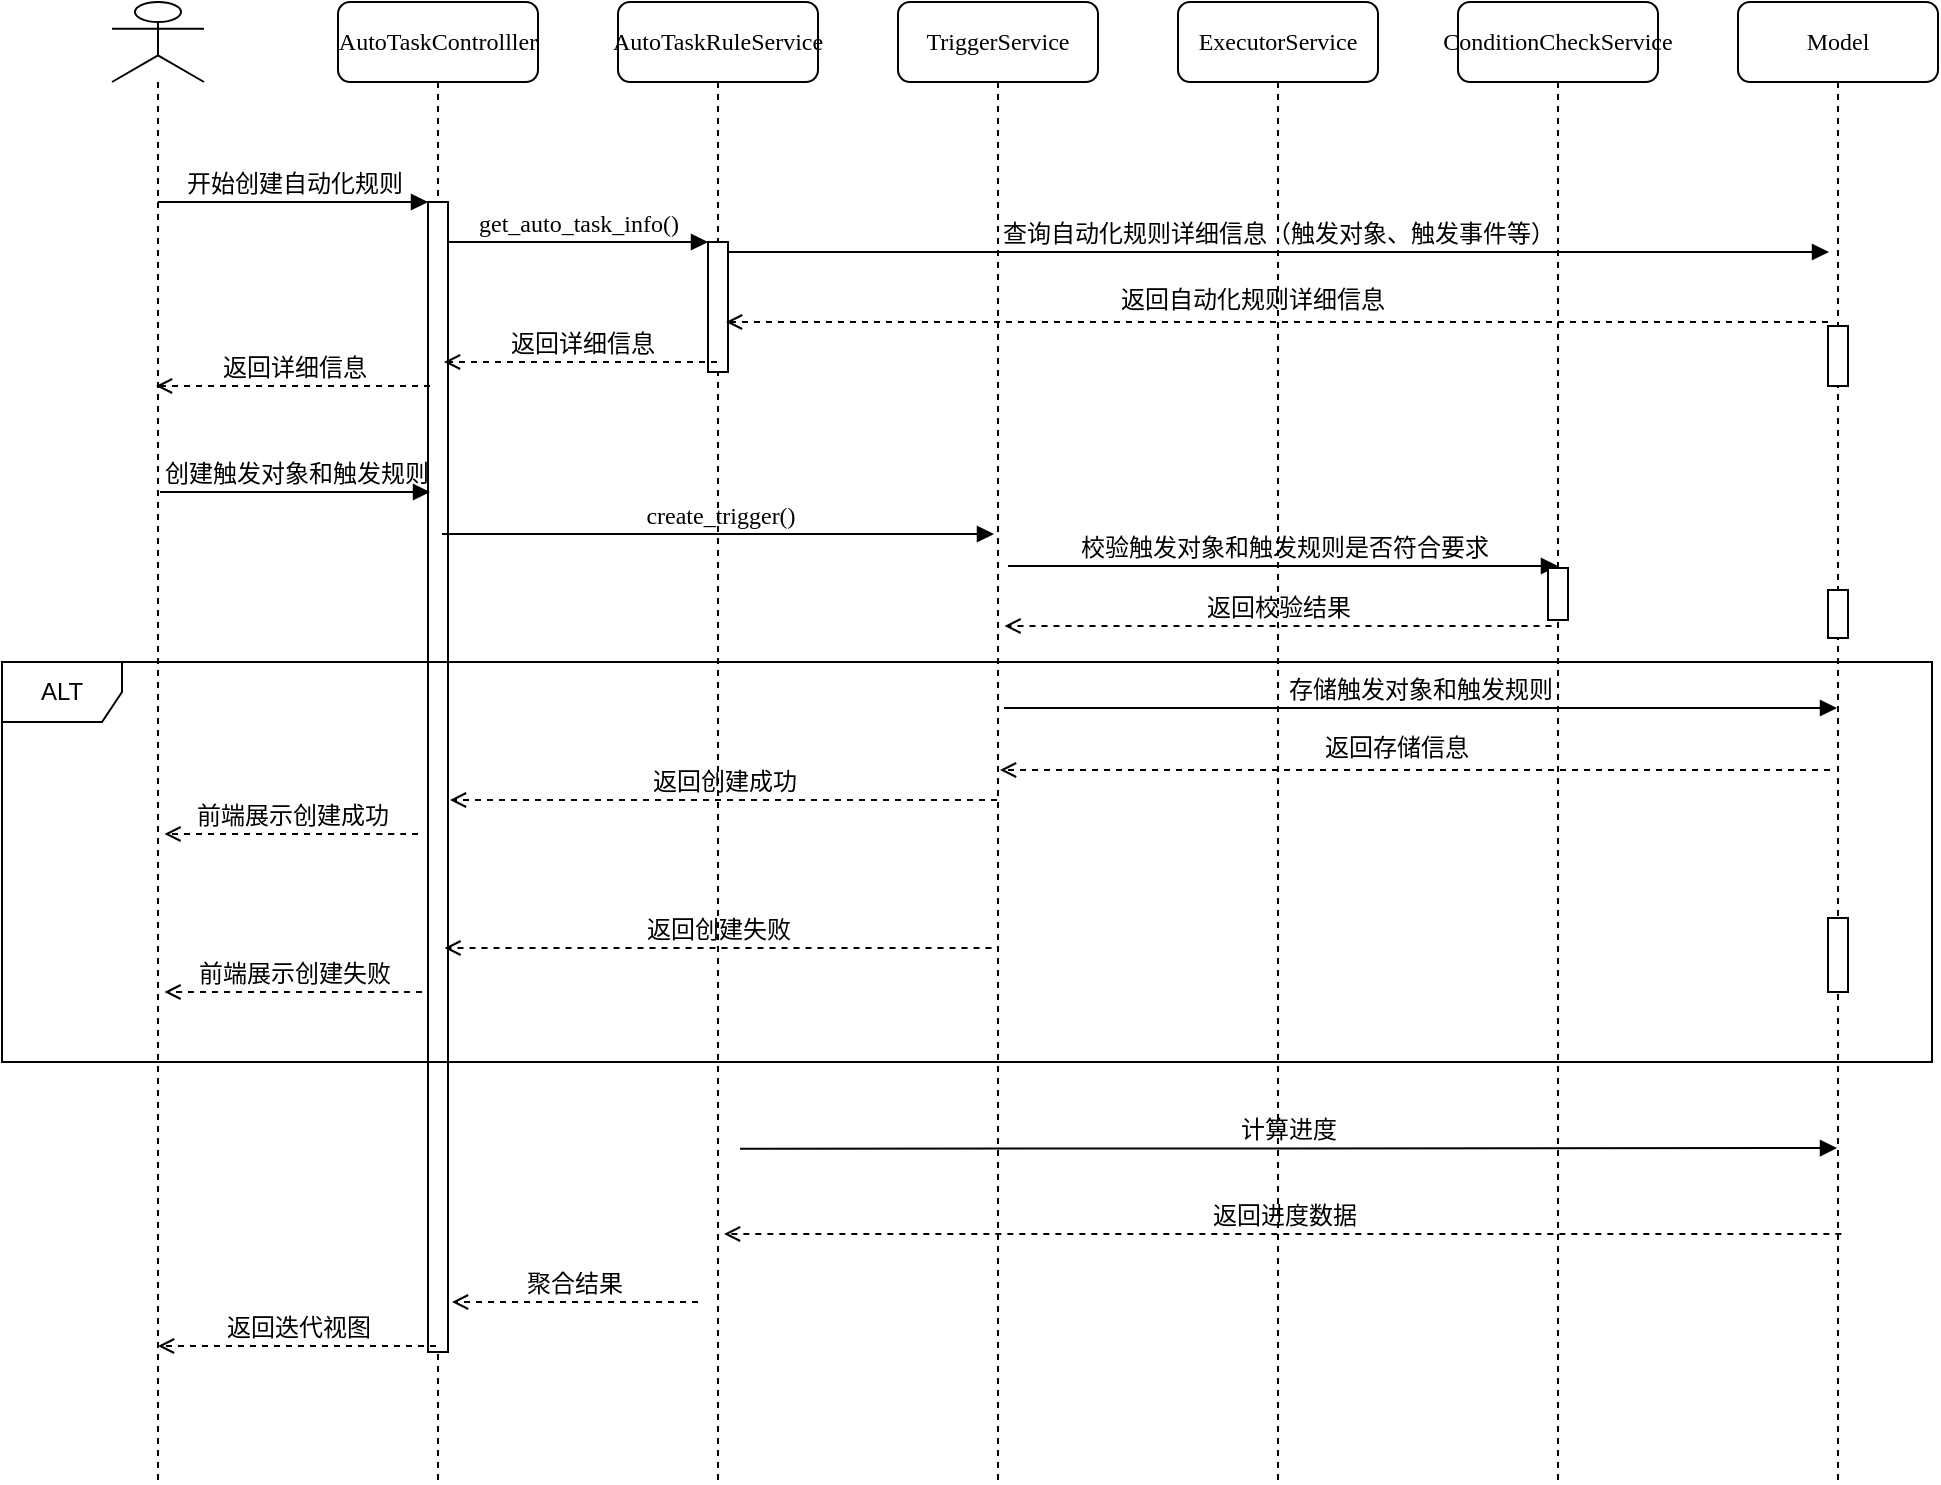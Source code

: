 <mxfile version="26.1.1">
  <diagram name="第 1 页" id="2-aeYYM1CRxZSzicDS_i">
    <mxGraphModel dx="1242" dy="785" grid="0" gridSize="10" guides="1" tooltips="1" connect="1" arrows="1" fold="1" page="0" pageScale="1" pageWidth="827" pageHeight="1169" math="0" shadow="0">
      <root>
        <mxCell id="0" />
        <mxCell id="1" parent="0" />
        <mxCell id="cHH2p0PHme9dH51RubHS-1" value="AutoTaskControlller" style="shape=umlLifeline;perimeter=lifelinePerimeter;whiteSpace=wrap;html=1;container=1;collapsible=0;recursiveResize=0;outlineConnect=0;rounded=1;shadow=0;comic=0;labelBackgroundColor=none;strokeWidth=1;fontFamily=Verdana;fontSize=12;align=center;" vertex="1" parent="1">
          <mxGeometry x="260" y="80" width="100" height="740" as="geometry" />
        </mxCell>
        <mxCell id="cHH2p0PHme9dH51RubHS-2" value="" style="html=1;points=[];perimeter=orthogonalPerimeter;rounded=0;shadow=0;comic=0;labelBackgroundColor=none;strokeWidth=1;fontFamily=Verdana;fontSize=12;align=center;" vertex="1" parent="cHH2p0PHme9dH51RubHS-1">
          <mxGeometry x="45" y="100" width="10" height="575" as="geometry" />
        </mxCell>
        <mxCell id="cHH2p0PHme9dH51RubHS-3" value="AutoTaskRule&lt;span style=&quot;background-color: transparent; color: light-dark(rgb(0, 0, 0), rgb(255, 255, 255));&quot;&gt;Service&lt;/span&gt;" style="shape=umlLifeline;perimeter=lifelinePerimeter;whiteSpace=wrap;html=1;container=1;collapsible=0;recursiveResize=0;outlineConnect=0;rounded=1;shadow=0;comic=0;labelBackgroundColor=none;strokeWidth=1;fontFamily=Verdana;fontSize=12;align=center;" vertex="1" parent="1">
          <mxGeometry x="400" y="80" width="100" height="740" as="geometry" />
        </mxCell>
        <mxCell id="cHH2p0PHme9dH51RubHS-4" value="" style="html=1;points=[];perimeter=orthogonalPerimeter;rounded=0;shadow=0;comic=0;labelBackgroundColor=none;strokeWidth=1;fontFamily=Verdana;fontSize=12;align=center;" vertex="1" parent="cHH2p0PHme9dH51RubHS-3">
          <mxGeometry x="45" y="120" width="10" height="65" as="geometry" />
        </mxCell>
        <mxCell id="cHH2p0PHme9dH51RubHS-36" value="查询自动化规则详细信息（触发对象、触发事件等）" style="html=1;verticalAlign=bottom;endArrow=block;labelBackgroundColor=none;fontFamily=Verdana;fontSize=12;edgeStyle=elbowEdgeStyle;elbow=vertical;" edge="1" parent="cHH2p0PHme9dH51RubHS-3">
          <mxGeometry x="-0.001" relative="1" as="geometry">
            <mxPoint x="55" y="125" as="sourcePoint" />
            <mxPoint x="605.5" y="125" as="targetPoint" />
            <mxPoint as="offset" />
          </mxGeometry>
        </mxCell>
        <mxCell id="cHH2p0PHme9dH51RubHS-43" value="返回详细信息" style="html=1;verticalAlign=bottom;endArrow=open;dashed=1;endSize=6;labelBackgroundColor=none;fontFamily=Verdana;fontSize=12;edgeStyle=elbowEdgeStyle;elbow=vertical;jumpSize=6;" edge="1" parent="cHH2p0PHme9dH51RubHS-3" source="cHH2p0PHme9dH51RubHS-3">
          <mxGeometry x="-0.004" relative="1" as="geometry">
            <mxPoint x="-87" y="180" as="targetPoint" />
            <Array as="points">
              <mxPoint x="26" y="180" />
              <mxPoint x="56" y="180" />
            </Array>
            <mxPoint x="34" y="180" as="sourcePoint" />
            <mxPoint as="offset" />
          </mxGeometry>
        </mxCell>
        <mxCell id="cHH2p0PHme9dH51RubHS-8" value="TriggerService" style="shape=umlLifeline;perimeter=lifelinePerimeter;whiteSpace=wrap;html=1;container=1;collapsible=0;recursiveResize=0;outlineConnect=0;rounded=1;shadow=0;comic=0;labelBackgroundColor=none;strokeWidth=1;fontFamily=Verdana;fontSize=12;align=center;" vertex="1" parent="1">
          <mxGeometry x="540" y="80" width="100" height="740" as="geometry" />
        </mxCell>
        <mxCell id="cHH2p0PHme9dH51RubHS-10" value="计算进度" style="html=1;verticalAlign=bottom;endArrow=block;labelBackgroundColor=none;fontFamily=Verdana;fontSize=12;edgeStyle=elbowEdgeStyle;elbow=vertical;" edge="1" parent="cHH2p0PHme9dH51RubHS-8">
          <mxGeometry relative="1" as="geometry">
            <mxPoint x="-79" y="573.38" as="sourcePoint" />
            <mxPoint x="469.5" y="573" as="targetPoint" />
          </mxGeometry>
        </mxCell>
        <mxCell id="cHH2p0PHme9dH51RubHS-47" value="校验触发对象和触发规则是否符合要求" style="html=1;verticalAlign=bottom;endArrow=block;labelBackgroundColor=none;fontFamily=Verdana;fontSize=12;edgeStyle=elbowEdgeStyle;elbow=horizontal;" edge="1" parent="cHH2p0PHme9dH51RubHS-8">
          <mxGeometry x="0.004" relative="1" as="geometry">
            <mxPoint x="55" y="282" as="sourcePoint" />
            <mxPoint x="330" y="282" as="targetPoint" />
            <mxPoint as="offset" />
          </mxGeometry>
        </mxCell>
        <mxCell id="cHH2p0PHme9dH51RubHS-52" value="存储触发对象和触发规则" style="html=1;verticalAlign=bottom;endArrow=block;labelBackgroundColor=none;fontFamily=Verdana;fontSize=12;edgeStyle=elbowEdgeStyle;elbow=vertical;" edge="1" parent="cHH2p0PHme9dH51RubHS-8">
          <mxGeometry x="-0.001" relative="1" as="geometry">
            <mxPoint x="53" y="353" as="sourcePoint" />
            <mxPoint x="469.5" y="353" as="targetPoint" />
            <mxPoint as="offset" />
          </mxGeometry>
        </mxCell>
        <mxCell id="cHH2p0PHme9dH51RubHS-11" value="ExecutorService" style="shape=umlLifeline;perimeter=lifelinePerimeter;whiteSpace=wrap;html=1;container=1;collapsible=0;recursiveResize=0;outlineConnect=0;rounded=1;shadow=0;comic=0;labelBackgroundColor=none;strokeWidth=1;fontFamily=Verdana;fontSize=12;align=center;" vertex="1" parent="1">
          <mxGeometry x="680" y="80" width="100" height="740" as="geometry" />
        </mxCell>
        <mxCell id="cHH2p0PHme9dH51RubHS-48" value="返回校验结果" style="html=1;verticalAlign=bottom;endArrow=open;dashed=1;endSize=6;labelBackgroundColor=none;fontFamily=Verdana;fontSize=12;edgeStyle=elbowEdgeStyle;elbow=vertical;jumpSize=6;" edge="1" parent="cHH2p0PHme9dH51RubHS-11">
          <mxGeometry x="-0.002" relative="1" as="geometry">
            <mxPoint x="-86.75" y="312" as="targetPoint" />
            <Array as="points">
              <mxPoint x="26.25" y="312" />
              <mxPoint x="56.25" y="312" />
            </Array>
            <mxPoint x="186.75" y="312" as="sourcePoint" />
            <mxPoint as="offset" />
          </mxGeometry>
        </mxCell>
        <mxCell id="cHH2p0PHme9dH51RubHS-17" value="ConditionCheckService" style="shape=umlLifeline;perimeter=lifelinePerimeter;whiteSpace=wrap;html=1;container=1;collapsible=0;recursiveResize=0;outlineConnect=0;rounded=1;shadow=0;comic=0;labelBackgroundColor=none;strokeWidth=1;fontFamily=Verdana;fontSize=12;align=center;" vertex="1" parent="1">
          <mxGeometry x="820" y="80" width="100" height="740" as="geometry" />
        </mxCell>
        <mxCell id="cHH2p0PHme9dH51RubHS-18" value="" style="html=1;points=[];perimeter=orthogonalPerimeter;rounded=0;shadow=0;comic=0;labelBackgroundColor=none;strokeWidth=1;fontFamily=Verdana;fontSize=12;align=center;" vertex="1" parent="cHH2p0PHme9dH51RubHS-17">
          <mxGeometry x="45" y="283" width="10" height="26" as="geometry" />
        </mxCell>
        <mxCell id="cHH2p0PHme9dH51RubHS-24" value="开始创建自动化规则" style="html=1;verticalAlign=bottom;endArrow=block;entryX=0;entryY=0;labelBackgroundColor=none;fontFamily=Verdana;fontSize=12;edgeStyle=elbowEdgeStyle;elbow=vertical;" edge="1" parent="1" source="cHH2p0PHme9dH51RubHS-31" target="cHH2p0PHme9dH51RubHS-2">
          <mxGeometry x="0.004" relative="1" as="geometry">
            <mxPoint x="150" y="180" as="sourcePoint" />
            <mxPoint as="offset" />
          </mxGeometry>
        </mxCell>
        <mxCell id="cHH2p0PHme9dH51RubHS-25" value="get_auto_task_info()" style="html=1;verticalAlign=bottom;endArrow=block;entryX=0;entryY=0;labelBackgroundColor=none;fontFamily=Verdana;fontSize=12;edgeStyle=elbowEdgeStyle;elbow=vertical;" edge="1" parent="1" source="cHH2p0PHme9dH51RubHS-2" target="cHH2p0PHme9dH51RubHS-4">
          <mxGeometry relative="1" as="geometry">
            <mxPoint x="370" y="200" as="sourcePoint" />
          </mxGeometry>
        </mxCell>
        <mxCell id="cHH2p0PHme9dH51RubHS-26" value="Model" style="shape=umlLifeline;perimeter=lifelinePerimeter;whiteSpace=wrap;html=1;container=1;collapsible=0;recursiveResize=0;outlineConnect=0;rounded=1;shadow=0;comic=0;labelBackgroundColor=none;strokeWidth=1;fontFamily=Verdana;fontSize=12;align=center;" vertex="1" parent="1">
          <mxGeometry x="960" y="80" width="100" height="740" as="geometry" />
        </mxCell>
        <mxCell id="cHH2p0PHme9dH51RubHS-28" value="" style="html=1;points=[];perimeter=orthogonalPerimeter;rounded=0;shadow=0;comic=0;labelBackgroundColor=none;strokeWidth=1;fontFamily=Verdana;fontSize=12;align=center;" vertex="1" parent="cHH2p0PHme9dH51RubHS-26">
          <mxGeometry x="45" y="162" width="10" height="30" as="geometry" />
        </mxCell>
        <mxCell id="cHH2p0PHme9dH51RubHS-29" value="" style="html=1;points=[];perimeter=orthogonalPerimeter;rounded=0;shadow=0;comic=0;labelBackgroundColor=none;strokeWidth=1;fontFamily=Verdana;fontSize=12;align=center;" vertex="1" parent="cHH2p0PHme9dH51RubHS-26">
          <mxGeometry x="45" y="294" width="10" height="24" as="geometry" />
        </mxCell>
        <mxCell id="cHH2p0PHme9dH51RubHS-30" value="" style="html=1;points=[];perimeter=orthogonalPerimeter;rounded=0;shadow=0;comic=0;labelBackgroundColor=none;strokeWidth=1;fontFamily=Verdana;fontSize=12;align=center;" vertex="1" parent="cHH2p0PHme9dH51RubHS-26">
          <mxGeometry x="45" y="458" width="10" height="37" as="geometry" />
        </mxCell>
        <mxCell id="cHH2p0PHme9dH51RubHS-31" value="" style="shape=umlLifeline;perimeter=lifelinePerimeter;whiteSpace=wrap;html=1;container=1;dropTarget=0;collapsible=0;recursiveResize=0;outlineConnect=0;portConstraint=eastwest;newEdgeStyle={&quot;curved&quot;:0,&quot;rounded&quot;:0};participant=umlActor;" vertex="1" parent="1">
          <mxGeometry x="147" y="80" width="46" height="740" as="geometry" />
        </mxCell>
        <mxCell id="cHH2p0PHme9dH51RubHS-34" value="返回进度数据" style="html=1;verticalAlign=bottom;endArrow=open;dashed=1;endSize=6;labelBackgroundColor=none;fontFamily=Verdana;fontSize=12;edgeStyle=elbowEdgeStyle;elbow=vertical;jumpSize=6;" edge="1" parent="1">
          <mxGeometry x="-0.002" relative="1" as="geometry">
            <mxPoint x="453.004" y="696" as="targetPoint" />
            <Array as="points">
              <mxPoint x="826.68" y="696" />
              <mxPoint x="856.68" y="696" />
            </Array>
            <mxPoint x="1011.68" y="696" as="sourcePoint" />
            <mxPoint as="offset" />
          </mxGeometry>
        </mxCell>
        <mxCell id="cHH2p0PHme9dH51RubHS-41" value="返回迭代视图" style="html=1;verticalAlign=bottom;endArrow=open;dashed=1;endSize=6;labelBackgroundColor=none;fontFamily=Verdana;fontSize=12;edgeStyle=elbowEdgeStyle;elbow=vertical;jumpSize=6;" edge="1" parent="1">
          <mxGeometry x="-0.002" relative="1" as="geometry">
            <mxPoint x="170" y="752" as="targetPoint" />
            <Array as="points">
              <mxPoint x="250" y="752" />
              <mxPoint x="280" y="752" />
            </Array>
            <mxPoint x="309" y="752" as="sourcePoint" />
            <mxPoint as="offset" />
          </mxGeometry>
        </mxCell>
        <mxCell id="cHH2p0PHme9dH51RubHS-42" value="聚合结果" style="html=1;verticalAlign=bottom;endArrow=open;dashed=1;endSize=6;labelBackgroundColor=none;fontFamily=Verdana;fontSize=12;edgeStyle=elbowEdgeStyle;elbow=vertical;jumpSize=6;" edge="1" parent="1">
          <mxGeometry x="0.013" relative="1" as="geometry">
            <mxPoint x="317" y="730" as="targetPoint" />
            <Array as="points">
              <mxPoint x="397" y="730" />
              <mxPoint x="427" y="730" />
            </Array>
            <mxPoint x="440" y="730" as="sourcePoint" />
            <mxPoint as="offset" />
          </mxGeometry>
        </mxCell>
        <mxCell id="cHH2p0PHme9dH51RubHS-37" value="返回自动化规则详细信息" style="html=1;verticalAlign=bottom;endArrow=open;dashed=1;endSize=6;labelBackgroundColor=none;fontFamily=Verdana;fontSize=12;edgeStyle=elbowEdgeStyle;elbow=vertical;jumpSize=6;" edge="1" parent="1">
          <mxGeometry x="0.045" y="-2" relative="1" as="geometry">
            <mxPoint x="454" y="240" as="targetPoint" />
            <Array as="points">
              <mxPoint x="651" y="240" />
              <mxPoint x="681" y="240" />
            </Array>
            <mxPoint x="1005" y="240" as="sourcePoint" />
            <mxPoint as="offset" />
          </mxGeometry>
        </mxCell>
        <mxCell id="cHH2p0PHme9dH51RubHS-44" value="返回详细信息" style="html=1;verticalAlign=bottom;endArrow=open;dashed=1;endSize=6;labelBackgroundColor=none;fontFamily=Verdana;fontSize=12;edgeStyle=elbowEdgeStyle;elbow=vertical;jumpSize=6;" edge="1" parent="1">
          <mxGeometry x="-0.004" relative="1" as="geometry">
            <mxPoint x="169" y="272" as="targetPoint" />
            <Array as="points">
              <mxPoint x="282" y="272" />
              <mxPoint x="312" y="272" />
            </Array>
            <mxPoint x="306" y="272" as="sourcePoint" />
            <mxPoint as="offset" />
          </mxGeometry>
        </mxCell>
        <mxCell id="cHH2p0PHme9dH51RubHS-45" value="创建触发对象和触发规则" style="html=1;verticalAlign=bottom;endArrow=block;entryX=0;entryY=0;labelBackgroundColor=none;fontFamily=Verdana;fontSize=12;edgeStyle=elbowEdgeStyle;elbow=vertical;" edge="1" parent="1">
          <mxGeometry x="0.004" relative="1" as="geometry">
            <mxPoint x="171" y="325" as="sourcePoint" />
            <mxPoint as="offset" />
            <mxPoint x="306" y="325" as="targetPoint" />
          </mxGeometry>
        </mxCell>
        <mxCell id="cHH2p0PHme9dH51RubHS-46" value="create_trigger()" style="html=1;verticalAlign=bottom;endArrow=block;labelBackgroundColor=none;fontFamily=Verdana;fontSize=12;edgeStyle=elbowEdgeStyle;elbow=horizontal;" edge="1" parent="1">
          <mxGeometry x="0.004" relative="1" as="geometry">
            <mxPoint x="312" y="346" as="sourcePoint" />
            <mxPoint as="offset" />
            <mxPoint x="588" y="346" as="targetPoint" />
          </mxGeometry>
        </mxCell>
        <mxCell id="cHH2p0PHme9dH51RubHS-49" value="ALT" style="shape=umlFrame;whiteSpace=wrap;html=1;pointerEvents=0;" vertex="1" parent="1">
          <mxGeometry x="92" y="410" width="965" height="200" as="geometry" />
        </mxCell>
        <mxCell id="cHH2p0PHme9dH51RubHS-51" value="返回创建成功" style="html=1;verticalAlign=bottom;endArrow=open;dashed=1;endSize=6;labelBackgroundColor=none;fontFamily=Verdana;fontSize=12;edgeStyle=elbowEdgeStyle;elbow=vertical;jumpSize=6;" edge="1" parent="1">
          <mxGeometry x="-0.002" relative="1" as="geometry">
            <mxPoint x="316" y="479" as="targetPoint" />
            <Array as="points">
              <mxPoint x="429" y="479" />
              <mxPoint x="459" y="479" />
            </Array>
            <mxPoint x="589.5" y="479" as="sourcePoint" />
            <mxPoint as="offset" />
          </mxGeometry>
        </mxCell>
        <mxCell id="cHH2p0PHme9dH51RubHS-53" value="返回存储信息" style="html=1;verticalAlign=bottom;endArrow=open;dashed=1;endSize=6;labelBackgroundColor=none;fontFamily=Verdana;fontSize=12;edgeStyle=elbowEdgeStyle;elbow=vertical;jumpSize=6;" edge="1" parent="1">
          <mxGeometry x="0.045" y="-2" relative="1" as="geometry">
            <mxPoint x="591" y="464" as="targetPoint" />
            <Array as="points">
              <mxPoint x="788" y="464" />
              <mxPoint x="818" y="464" />
            </Array>
            <mxPoint x="1006" y="464" as="sourcePoint" />
            <mxPoint as="offset" />
          </mxGeometry>
        </mxCell>
        <mxCell id="cHH2p0PHme9dH51RubHS-55" value="前端展示创建成功" style="html=1;verticalAlign=bottom;endArrow=open;dashed=1;endSize=6;labelBackgroundColor=none;fontFamily=Verdana;fontSize=12;edgeStyle=elbowEdgeStyle;elbow=vertical;jumpSize=6;" edge="1" parent="1">
          <mxGeometry x="-0.002" relative="1" as="geometry">
            <mxPoint x="173.25" y="496" as="targetPoint" />
            <Array as="points">
              <mxPoint x="286.25" y="496" />
              <mxPoint x="316.25" y="496" />
            </Array>
            <mxPoint x="300" y="496" as="sourcePoint" />
            <mxPoint as="offset" />
          </mxGeometry>
        </mxCell>
        <mxCell id="cHH2p0PHme9dH51RubHS-50" value="返回创建失败" style="html=1;verticalAlign=bottom;endArrow=open;dashed=1;endSize=6;labelBackgroundColor=none;fontFamily=Verdana;fontSize=12;edgeStyle=elbowEdgeStyle;elbow=vertical;jumpSize=6;" edge="1" parent="1">
          <mxGeometry x="-0.002" relative="1" as="geometry">
            <mxPoint x="313.25" y="553" as="targetPoint" />
            <Array as="points">
              <mxPoint x="426.25" y="553" />
              <mxPoint x="456.25" y="553" />
            </Array>
            <mxPoint x="586.75" y="553" as="sourcePoint" />
            <mxPoint as="offset" />
          </mxGeometry>
        </mxCell>
        <mxCell id="cHH2p0PHme9dH51RubHS-56" value="前端展示创建失败" style="html=1;verticalAlign=bottom;endArrow=open;dashed=1;endSize=6;labelBackgroundColor=none;fontFamily=Verdana;fontSize=12;edgeStyle=elbowEdgeStyle;elbow=vertical;jumpSize=6;" edge="1" parent="1">
          <mxGeometry x="-0.002" relative="1" as="geometry">
            <mxPoint x="173.25" y="575" as="targetPoint" />
            <Array as="points">
              <mxPoint x="286.25" y="575" />
              <mxPoint x="316.25" y="575" />
            </Array>
            <mxPoint x="302" y="575" as="sourcePoint" />
            <mxPoint as="offset" />
          </mxGeometry>
        </mxCell>
      </root>
    </mxGraphModel>
  </diagram>
</mxfile>
